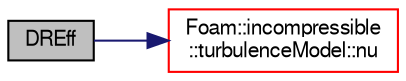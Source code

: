 digraph "DREff"
{
  bgcolor="transparent";
  edge [fontname="FreeSans",fontsize="10",labelfontname="FreeSans",labelfontsize="10"];
  node [fontname="FreeSans",fontsize="10",shape=record];
  rankdir="LR";
  Node323 [label="DREff",height=0.2,width=0.4,color="black", fillcolor="grey75", style="filled", fontcolor="black"];
  Node323 -> Node324 [color="midnightblue",fontsize="10",style="solid",fontname="FreeSans"];
  Node324 [label="Foam::incompressible\l::turbulenceModel::nu",height=0.2,width=0.4,color="red",URL="$a31102.html#aa739f3daeda1884fecc84f2b36a24021",tooltip="Return the laminar viscosity. "];
}
